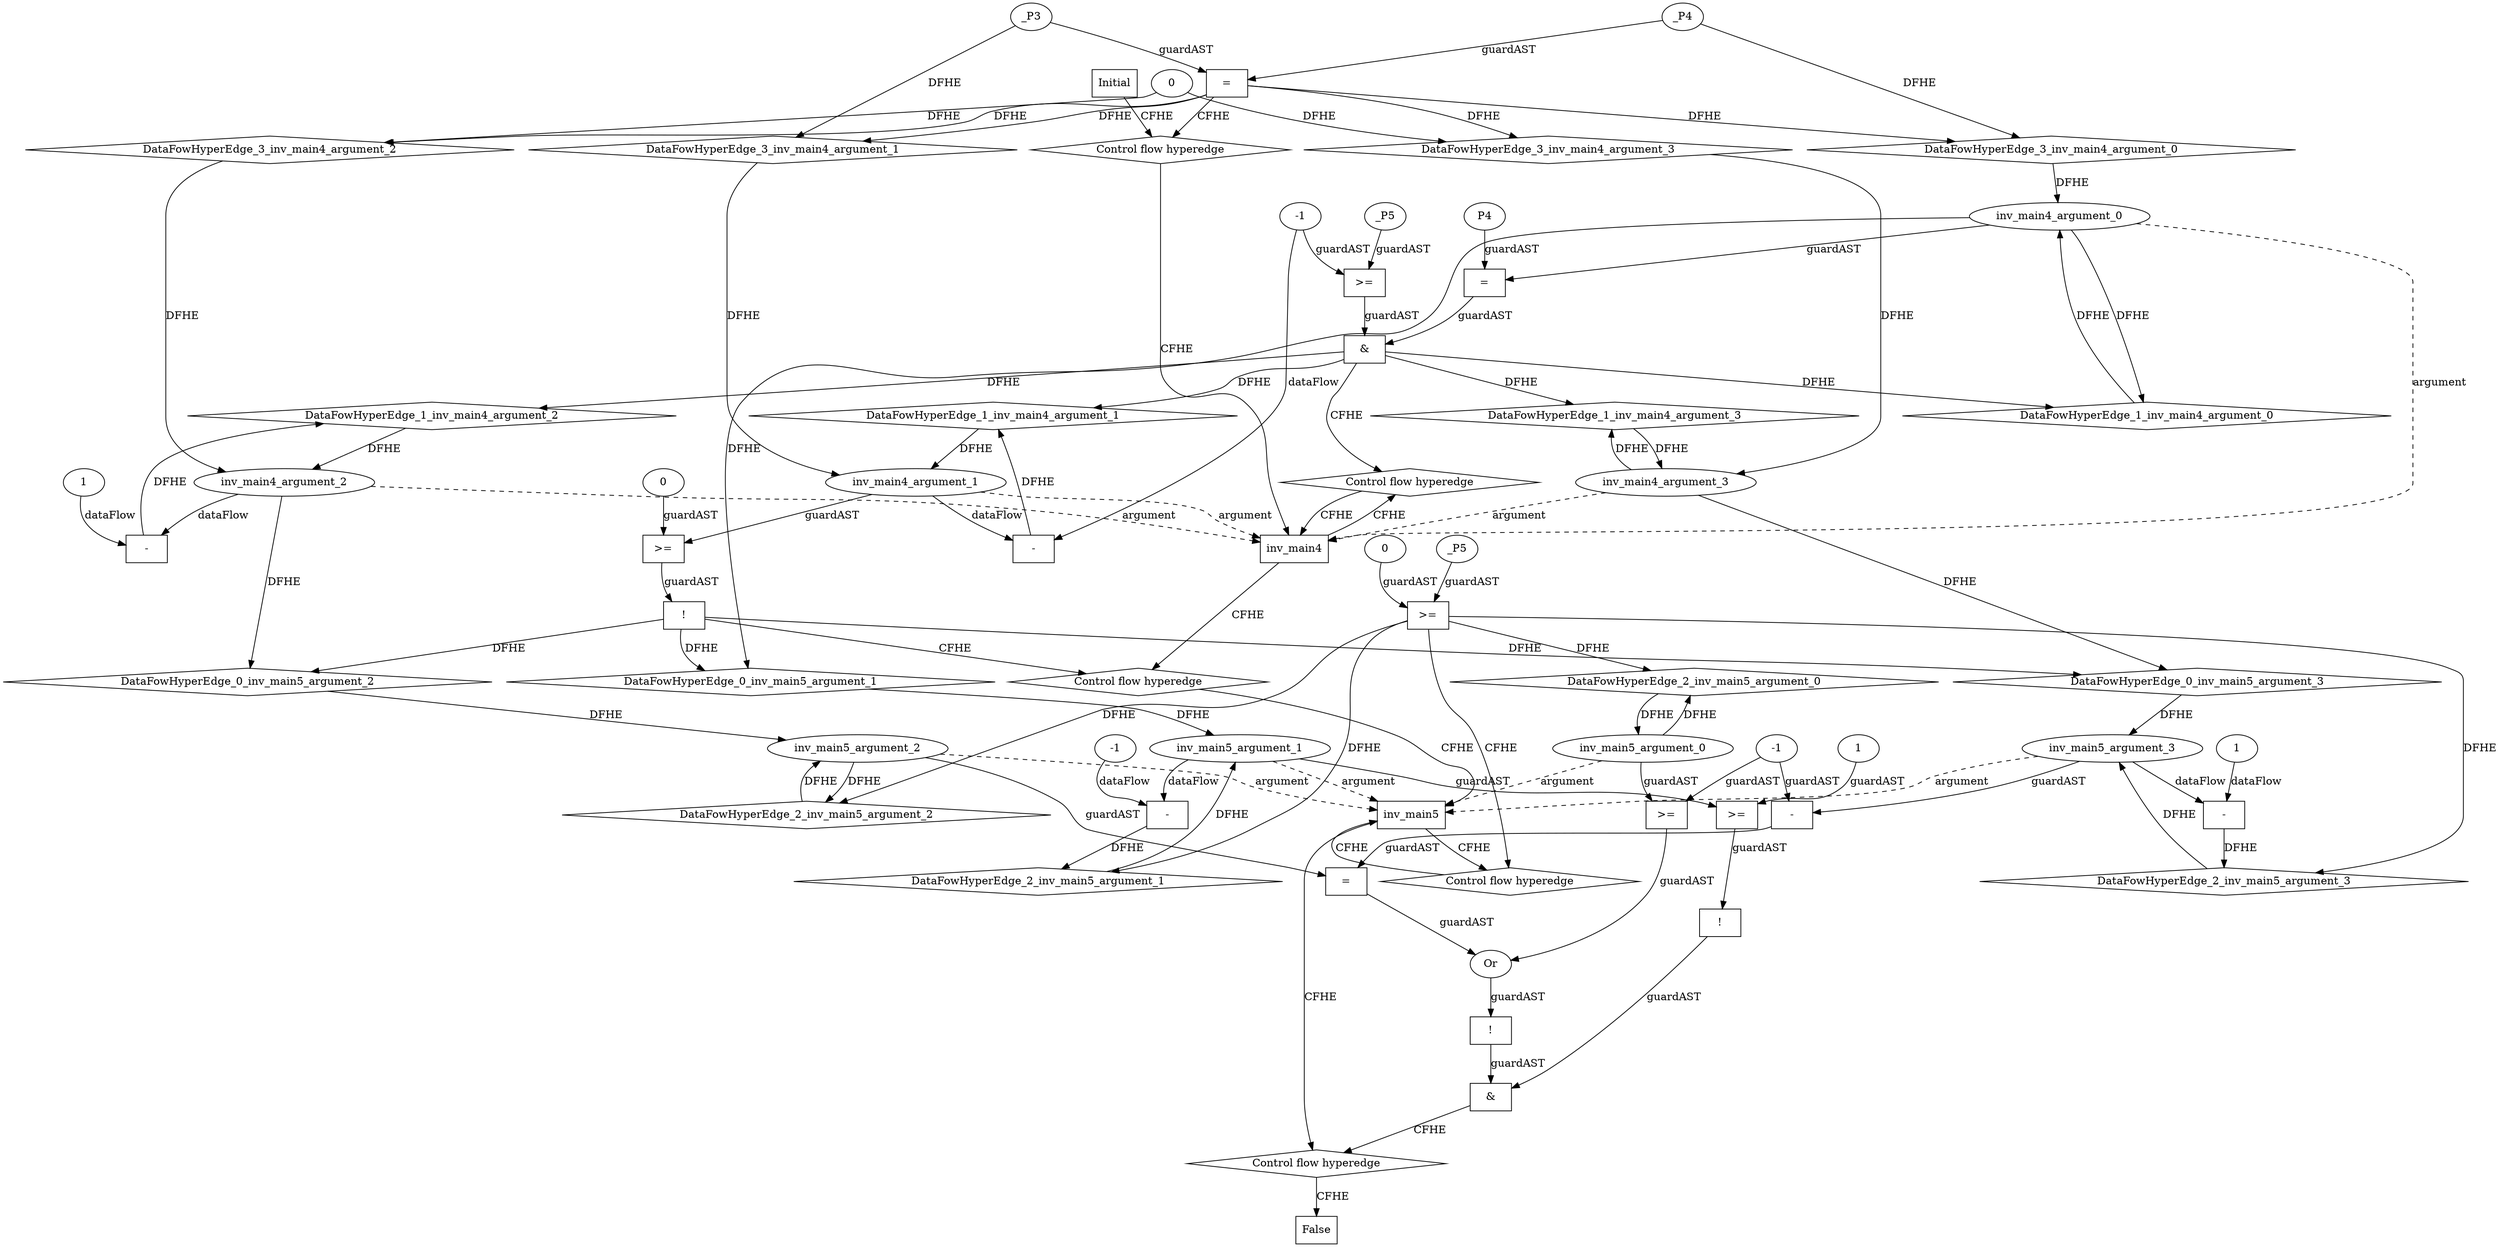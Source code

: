 // Horn Graph
digraph {
	"xxxinv_main5___inv_main4_0xxxguard_0_node_0" [label="!"  nodeName="xxxinv_main5___inv_main4_0xxxguard_0_node_0" class=Operator GNNNodeID=8 shape=rect]
	"xxxinv_main5___inv_main4_0xxxguard_0_node_1" [label=">="  nodeName="xxxinv_main5___inv_main4_0xxxguard_0_node_1" class=Operator GNNNodeID=9 shape=rect]
	"xxxinv_main5___inv_main4_0xxxguard_0_node_3" [label="0"  nodeName="xxxinv_main5___inv_main4_0xxxguard_0_node_3" class=IdealInt GNNNodeID=10]
		"xxxinv_main5___inv_main4_0xxxguard_0_node_1" -> "xxxinv_main5___inv_main4_0xxxguard_0_node_0" [ label="guardAST"]
		"inv_main4_argument_1" -> "xxxinv_main5___inv_main4_0xxxguard_0_node_1" [ label="guardAST"]
		"xxxinv_main5___inv_main4_0xxxguard_0_node_3" -> "xxxinv_main5___inv_main4_0xxxguard_0_node_1" [ label="guardAST"]
	"xxxinv_main4___inv_main4_1xxxdataFlow_0_node_0" [label="-"  nodeName="xxxinv_main4___inv_main4_1xxxdataFlow_0_node_0" class=Operator GNNNodeID=11 shape=rect]
	"xxxinv_main4___inv_main4_1xxxdataFlow_0_node_2" [label="-1"  nodeName="xxxinv_main4___inv_main4_1xxxdataFlow_0_node_2" class=IdealInt GNNNodeID=12]
		"inv_main4_argument_1" -> "xxxinv_main4___inv_main4_1xxxdataFlow_0_node_0" [ label="dataFlow"]
		"xxxinv_main4___inv_main4_1xxxdataFlow_0_node_2" -> "xxxinv_main4___inv_main4_1xxxdataFlow_0_node_0" [ label="dataFlow"]
	"xxxinv_main4___inv_main4_1xxxdataFlow1_node_0" [label="-"  nodeName="xxxinv_main4___inv_main4_1xxxdataFlow1_node_0" class=Operator GNNNodeID=13 shape=rect]
	"xxxinv_main4___inv_main4_1xxxdataFlow1_node_2" [label="1"  nodeName="xxxinv_main4___inv_main4_1xxxdataFlow1_node_2" class=IdealInt GNNNodeID=14]
		"inv_main4_argument_2" -> "xxxinv_main4___inv_main4_1xxxdataFlow1_node_0" [ label="dataFlow"]
		"xxxinv_main4___inv_main4_1xxxdataFlow1_node_2" -> "xxxinv_main4___inv_main4_1xxxdataFlow1_node_0" [ label="dataFlow"]
	"xxxinv_main4___inv_main4_1xxxguard_0_node_0" [label=">="  nodeName="xxxinv_main4___inv_main4_1xxxguard_0_node_0" class=Operator GNNNodeID=15 shape=rect]
	"xxxinv_main4___inv_main4_1xxxguard_0_node_1" [label="_P5"  nodeName="xxxinv_main4___inv_main4_1xxxguard_0_node_1" class=symbolicConstant GNNNodeID=16]
		"xxxinv_main4___inv_main4_1xxxguard_0_node_1" -> "xxxinv_main4___inv_main4_1xxxguard_0_node_0" [ label="guardAST"]
		"xxxinv_main4___inv_main4_1xxxdataFlow_0_node_2" -> "xxxinv_main4___inv_main4_1xxxguard_0_node_0" [ label="guardAST"]
	"xxxinv_main4___inv_main4_1xxxguard1_node_0" [label="="  nodeName="xxxinv_main4___inv_main4_1xxxguard1_node_0" class=Operator GNNNodeID=17 shape=rect]
	"xxxinv_main4___inv_main4_1xxxguard1_node_1" [label="P4"  nodeName="xxxinv_main4___inv_main4_1xxxguard1_node_1" class=symbolicConstant GNNNodeID=18]
		"xxxinv_main4___inv_main4_1xxxguard1_node_1" -> "xxxinv_main4___inv_main4_1xxxguard1_node_0" [ label="guardAST"]
		"inv_main4_argument_0" -> "xxxinv_main4___inv_main4_1xxxguard1_node_0" [ label="guardAST"]
	"xxxinv_main5___inv_main5_2xxxdataFlow_0_node_0" [label="-"  nodeName="xxxinv_main5___inv_main5_2xxxdataFlow_0_node_0" class=Operator GNNNodeID=19 shape=rect]
	"xxxinv_main5___inv_main5_2xxxdataFlow_0_node_2" [label="-1"  nodeName="xxxinv_main5___inv_main5_2xxxdataFlow_0_node_2" class=IdealInt GNNNodeID=20]
		"inv_main5_argument_1" -> "xxxinv_main5___inv_main5_2xxxdataFlow_0_node_0" [ label="dataFlow"]
		"xxxinv_main5___inv_main5_2xxxdataFlow_0_node_2" -> "xxxinv_main5___inv_main5_2xxxdataFlow_0_node_0" [ label="dataFlow"]
	"xxxinv_main5___inv_main5_2xxxdataFlow1_node_0" [label="-"  nodeName="xxxinv_main5___inv_main5_2xxxdataFlow1_node_0" class=Operator GNNNodeID=21 shape=rect]
	"xxxinv_main5___inv_main5_2xxxdataFlow1_node_2" [label="1"  nodeName="xxxinv_main5___inv_main5_2xxxdataFlow1_node_2" class=IdealInt GNNNodeID=22]
		"inv_main5_argument_3" -> "xxxinv_main5___inv_main5_2xxxdataFlow1_node_0" [ label="dataFlow"]
		"xxxinv_main5___inv_main5_2xxxdataFlow1_node_2" -> "xxxinv_main5___inv_main5_2xxxdataFlow1_node_0" [ label="dataFlow"]
	"xxxinv_main5___inv_main5_2xxxguard_0_node_0" [label=">="  nodeName="xxxinv_main5___inv_main5_2xxxguard_0_node_0" class=Operator GNNNodeID=23 shape=rect]
	"xxxinv_main5___inv_main5_2xxxguard_0_node_1" [label="_P5"  nodeName="xxxinv_main5___inv_main5_2xxxguard_0_node_1" class=symbolicConstant GNNNodeID=24]
	"xxxinv_main5___inv_main5_2xxxguard_0_node_2" [label="0"  nodeName="xxxinv_main5___inv_main5_2xxxguard_0_node_2" class=IdealInt GNNNodeID=25]
		"xxxinv_main5___inv_main5_2xxxguard_0_node_1" -> "xxxinv_main5___inv_main5_2xxxguard_0_node_0" [ label="guardAST"]
		"xxxinv_main5___inv_main5_2xxxguard_0_node_2" -> "xxxinv_main5___inv_main5_2xxxguard_0_node_0" [ label="guardAST"]
	"xxxinv_main4___Initial_3xxxdataFlow_0_node_0" [label="_P4"  nodeName="xxxinv_main4___Initial_3xxxdataFlow_0_node_0" class=symbolicConstant GNNNodeID=26]
	"xxxinv_main4___Initial_3xxxdataFlow1_node_0" [label="_P3"  nodeName="xxxinv_main4___Initial_3xxxdataFlow1_node_0" class=symbolicConstant GNNNodeID=27]
	"xxxinv_main4___Initial_3xxxdataFlow2_node_0" [label="0"  nodeName="xxxinv_main4___Initial_3xxxdataFlow2_node_0" class=IdealInt GNNNodeID=28]
	"xxxinv_main4___Initial_3xxxguard_0_node_0" [label="="  nodeName="xxxinv_main4___Initial_3xxxguard_0_node_0" class=Operator GNNNodeID=29 shape=rect]
		"xxxinv_main4___Initial_3xxxdataFlow1_node_0" -> "xxxinv_main4___Initial_3xxxguard_0_node_0" [ label="guardAST"]
		"xxxinv_main4___Initial_3xxxdataFlow_0_node_0" -> "xxxinv_main4___Initial_3xxxguard_0_node_0" [ label="guardAST"]
	"xxxFALSE___inv_main5_4xxxguard_0_node_0" [label="!"  nodeName="xxxFALSE___inv_main5_4xxxguard_0_node_0" class=Operator GNNNodeID=30 shape=rect]
	"xxxFALSE___inv_main5_4xxxguard_0_node_1" [label="Or"  nodeName="xxxFALSE___inv_main5_4xxxguard_0_node_1" class=Operator GNNNodeID=31]
	"xxxFALSE___inv_main5_4xxxguard_0_node_2" [label="="  nodeName="xxxFALSE___inv_main5_4xxxguard_0_node_2" class=Operator GNNNodeID=32 shape=rect]
	"xxxFALSE___inv_main5_4xxxguard_0_node_4" [label="-"  nodeName="xxxFALSE___inv_main5_4xxxguard_0_node_4" class=Operator GNNNodeID=33 shape=rect]
	"xxxFALSE___inv_main5_4xxxguard_0_node_6" [label="-1"  nodeName="xxxFALSE___inv_main5_4xxxguard_0_node_6" class=IdealInt GNNNodeID=34]
	"xxxFALSE___inv_main5_4xxxguard_0_node_7" [label=">="  nodeName="xxxFALSE___inv_main5_4xxxguard_0_node_7" class=Operator GNNNodeID=35 shape=rect]
		"xxxFALSE___inv_main5_4xxxguard_0_node_1" -> "xxxFALSE___inv_main5_4xxxguard_0_node_0" [ label="guardAST"]
		"xxxFALSE___inv_main5_4xxxguard_0_node_2" -> "xxxFALSE___inv_main5_4xxxguard_0_node_1" [ label="guardAST"]
		"xxxFALSE___inv_main5_4xxxguard_0_node_7" -> "xxxFALSE___inv_main5_4xxxguard_0_node_1" [ label="guardAST"]
		"inv_main5_argument_2" -> "xxxFALSE___inv_main5_4xxxguard_0_node_2" [ label="guardAST"]
		"xxxFALSE___inv_main5_4xxxguard_0_node_4" -> "xxxFALSE___inv_main5_4xxxguard_0_node_2" [ label="guardAST"]
		"inv_main5_argument_3" -> "xxxFALSE___inv_main5_4xxxguard_0_node_4" [ label="guardAST"]
		"xxxFALSE___inv_main5_4xxxguard_0_node_6" -> "xxxFALSE___inv_main5_4xxxguard_0_node_4" [ label="guardAST"]
		"xxxFALSE___inv_main5_4xxxguard_0_node_6" -> "xxxFALSE___inv_main5_4xxxguard_0_node_7" [ label="guardAST"]
		"inv_main5_argument_0" -> "xxxFALSE___inv_main5_4xxxguard_0_node_7" [ label="guardAST"]
	"xxxFALSE___inv_main5_4xxxguard1_node_0" [label="!"  nodeName="xxxFALSE___inv_main5_4xxxguard1_node_0" class=Operator GNNNodeID=36 shape=rect]
	"xxxFALSE___inv_main5_4xxxguard1_node_1" [label=">="  nodeName="xxxFALSE___inv_main5_4xxxguard1_node_1" class=Operator GNNNodeID=37 shape=rect]
	"xxxFALSE___inv_main5_4xxxguard1_node_3" [label="1"  nodeName="xxxFALSE___inv_main5_4xxxguard1_node_3" class=IdealInt GNNNodeID=38]
		"xxxFALSE___inv_main5_4xxxguard1_node_1" -> "xxxFALSE___inv_main5_4xxxguard1_node_0" [ label="guardAST"]
		"inv_main5_argument_1" -> "xxxFALSE___inv_main5_4xxxguard1_node_1" [ label="guardAST"]
		"xxxFALSE___inv_main5_4xxxguard1_node_3" -> "xxxFALSE___inv_main5_4xxxguard1_node_1" [ label="guardAST"]
	"inv_main4" [label="inv_main4"  nodeName="inv_main4" class=CONTROL GNNNodeID=39 shape="rect"]
	"inv_main5" [label="inv_main5"  nodeName="inv_main5" class=CONTROL GNNNodeID=40 shape="rect"]
	"FALSE" [label="False"  nodeName=False class=CONTROL GNNNodeID=41 shape="rect"]
	"Initial" [label="Initial"  nodeName=Initial class=CONTROL GNNNodeID=42 shape="rect"]
	"ControlFowHyperEdge_0" [label="Control flow hyperedge"  hyperEdgeNodeID=0 nodeName=ControlFowHyperEdge_0 class=controlFlowHyperEdge shape="diamond"]
		"inv_main4" -> ControlFowHyperEdge_0 [ label="CFHE"]
		"ControlFowHyperEdge_0" -> "inv_main5" [ label="CFHE"]
	"ControlFowHyperEdge_1" [label="Control flow hyperedge"  hyperEdgeNodeID=1 nodeName=ControlFowHyperEdge_1 class=controlFlowHyperEdge shape="diamond"]
		"inv_main4" -> ControlFowHyperEdge_1 [ label="CFHE"]
		"ControlFowHyperEdge_1" -> "inv_main4" [ label="CFHE"]
	"ControlFowHyperEdge_2" [label="Control flow hyperedge"  hyperEdgeNodeID=2 nodeName=ControlFowHyperEdge_2 class=controlFlowHyperEdge shape="diamond"]
		"inv_main5" -> ControlFowHyperEdge_2 [ label="CFHE"]
		"ControlFowHyperEdge_2" -> "inv_main5" [ label="CFHE"]
	"ControlFowHyperEdge_3" [label="Control flow hyperedge"  hyperEdgeNodeID=3 nodeName=ControlFowHyperEdge_3 class=controlFlowHyperEdge shape="diamond"]
		"Initial" -> ControlFowHyperEdge_3 [ label="CFHE"]
		"ControlFowHyperEdge_3" -> "inv_main4" [ label="CFHE"]
	"ControlFowHyperEdge_4" [label="Control flow hyperedge"  hyperEdgeNodeID=4 nodeName=ControlFowHyperEdge_4 class=controlFlowHyperEdge shape="diamond"]
		"inv_main5" -> ControlFowHyperEdge_4 [ label="CFHE"]
		"ControlFowHyperEdge_4" -> "FALSE" [ label="CFHE"]
	"inv_main5_argument_0" [label="inv_main5_argument_0"  nodeName=argument0 class=argument shape=oval GNNNodeID=43 head="inv_main5"]
		"inv_main5_argument_0" -> "inv_main5" [ label="argument" style=dashed]
	"inv_main5_argument_1" [label="inv_main5_argument_1"  nodeName=argument1 class=argument shape=oval GNNNodeID=43 head="inv_main5"]
		"inv_main5_argument_1" -> "inv_main5" [ label="argument" style=dashed]
	"inv_main5_argument_2" [label="inv_main5_argument_2"  nodeName=argument2 class=argument shape=oval GNNNodeID=43 head="inv_main5"]
		"inv_main5_argument_2" -> "inv_main5" [ label="argument" style=dashed]
	"inv_main5_argument_3" [label="inv_main5_argument_3"  nodeName=argument3 class=argument shape=oval GNNNodeID=43 head="inv_main5"]
		"inv_main5_argument_3" -> "inv_main5" [ label="argument" style=dashed]
	"inv_main4_argument_0" [label="inv_main4_argument_0"  nodeName=argument0 class=argument shape=oval GNNNodeID=43 head="inv_main4"]
		"inv_main4_argument_0" -> "inv_main4" [ label="argument" style=dashed]
	"inv_main4_argument_1" [label="inv_main4_argument_1"  nodeName=argument1 class=argument shape=oval GNNNodeID=43 head="inv_main4"]
		"inv_main4_argument_1" -> "inv_main4" [ label="argument" style=dashed]
	"inv_main4_argument_2" [label="inv_main4_argument_2"  nodeName=argument2 class=argument shape=oval GNNNodeID=43 head="inv_main4"]
		"inv_main4_argument_2" -> "inv_main4" [ label="argument" style=dashed]
	"inv_main4_argument_3" [label="inv_main4_argument_3"  nodeName=argument3 class=argument shape=oval GNNNodeID=43 head="inv_main4"]
		"inv_main4_argument_3" -> "inv_main4" [ label="argument" style=dashed]
		"xxxinv_main5___inv_main4_0xxxguard_0_node_0" -> "ControlFowHyperEdge_0" [ label="CFHE"]
	"xxxinv_main4___inv_main4_1xxx_and" [label="&"  andName="xxxinv_main4___inv_main4_1xxx_and" class=Operator shape=rect]
		"xxxinv_main4___inv_main4_1xxxguard_0_node_0" -> "xxxinv_main4___inv_main4_1xxx_and" [ label="guardAST"]
		"xxxinv_main4___inv_main4_1xxxguard1_node_0" -> "xxxinv_main4___inv_main4_1xxx_and" [ label="guardAST"]
		"xxxinv_main4___inv_main4_1xxx_and" -> "ControlFowHyperEdge_1" [ label="CFHE"]
		"xxxinv_main5___inv_main5_2xxxguard_0_node_0" -> "ControlFowHyperEdge_2" [ label="CFHE"]
		"xxxinv_main4___Initial_3xxxguard_0_node_0" -> "ControlFowHyperEdge_3" [ label="CFHE"]
	"xxxFALSE___inv_main5_4xxx_and" [label="&"  andName="xxxFALSE___inv_main5_4xxx_and" class=Operator shape=rect]
		"xxxFALSE___inv_main5_4xxxguard_0_node_0" -> "xxxFALSE___inv_main5_4xxx_and" [ label="guardAST"]
		"xxxFALSE___inv_main5_4xxxguard1_node_0" -> "xxxFALSE___inv_main5_4xxx_and" [ label="guardAST"]
		"xxxFALSE___inv_main5_4xxx_and" -> "ControlFowHyperEdge_4" [ label="CFHE"]
		"inv_main4_argument_2" -> "DataFowHyperEdge_0_inv_main5_argument_2" [ label="DFHE"]
	"DataFowHyperEdge_0_inv_main5_argument_2" [label="DataFowHyperEdge_0_inv_main5_argument_2"  nodeName="DataFowHyperEdge_0_inv_main5_argument_2" class=DataFlowHyperedge shape=diamond]
		"DataFowHyperEdge_0_inv_main5_argument_2" -> "inv_main5_argument_2" [ label="DFHE"]
		"xxxinv_main5___inv_main4_0xxxguard_0_node_0" -> "DataFowHyperEdge_0_inv_main5_argument_2" [ label="DFHE"]
		"inv_main4_argument_3" -> "DataFowHyperEdge_0_inv_main5_argument_3" [ label="DFHE"]
	"DataFowHyperEdge_0_inv_main5_argument_3" [label="DataFowHyperEdge_0_inv_main5_argument_3"  nodeName="DataFowHyperEdge_0_inv_main5_argument_3" class=DataFlowHyperedge shape=diamond]
		"DataFowHyperEdge_0_inv_main5_argument_3" -> "inv_main5_argument_3" [ label="DFHE"]
		"xxxinv_main5___inv_main4_0xxxguard_0_node_0" -> "DataFowHyperEdge_0_inv_main5_argument_3" [ label="DFHE"]
		"inv_main4_argument_0" -> "DataFowHyperEdge_1_inv_main4_argument_0" [ label="DFHE"]
	"DataFowHyperEdge_1_inv_main4_argument_0" [label="DataFowHyperEdge_1_inv_main4_argument_0"  nodeName="DataFowHyperEdge_1_inv_main4_argument_0" class=DataFlowHyperedge shape=diamond]
		"DataFowHyperEdge_1_inv_main4_argument_0" -> "inv_main4_argument_0" [ label="DFHE"]
		"xxxinv_main4___inv_main4_1xxx_and" -> "DataFowHyperEdge_1_inv_main4_argument_0" [ label="DFHE"]
		"inv_main4_argument_3" -> "DataFowHyperEdge_1_inv_main4_argument_3" [ label="DFHE"]
	"DataFowHyperEdge_1_inv_main4_argument_3" [label="DataFowHyperEdge_1_inv_main4_argument_3"  nodeName="DataFowHyperEdge_1_inv_main4_argument_3" class=DataFlowHyperedge shape=diamond]
		"DataFowHyperEdge_1_inv_main4_argument_3" -> "inv_main4_argument_3" [ label="DFHE"]
		"xxxinv_main4___inv_main4_1xxx_and" -> "DataFowHyperEdge_1_inv_main4_argument_3" [ label="DFHE"]
		"inv_main5_argument_0" -> "DataFowHyperEdge_2_inv_main5_argument_0" [ label="DFHE"]
	"DataFowHyperEdge_2_inv_main5_argument_0" [label="DataFowHyperEdge_2_inv_main5_argument_0"  nodeName="DataFowHyperEdge_2_inv_main5_argument_0" class=DataFlowHyperedge shape=diamond]
		"DataFowHyperEdge_2_inv_main5_argument_0" -> "inv_main5_argument_0" [ label="DFHE"]
		"xxxinv_main5___inv_main5_2xxxguard_0_node_0" -> "DataFowHyperEdge_2_inv_main5_argument_0" [ label="DFHE"]
		"inv_main5_argument_2" -> "DataFowHyperEdge_2_inv_main5_argument_2" [ label="DFHE"]
	"DataFowHyperEdge_2_inv_main5_argument_2" [label="DataFowHyperEdge_2_inv_main5_argument_2"  nodeName="DataFowHyperEdge_2_inv_main5_argument_2" class=DataFlowHyperedge shape=diamond]
		"DataFowHyperEdge_2_inv_main5_argument_2" -> "inv_main5_argument_2" [ label="DFHE"]
		"xxxinv_main5___inv_main5_2xxxguard_0_node_0" -> "DataFowHyperEdge_2_inv_main5_argument_2" [ label="DFHE"]
	"DataFowHyperEdge_0_inv_main5_argument_1" [label="DataFowHyperEdge_0_inv_main5_argument_1"  nodeName="DataFowHyperEdge_0_inv_main5_argument_1" class=DataFlowHyperedge shape=diamond]
		"DataFowHyperEdge_0_inv_main5_argument_1" -> "inv_main5_argument_1" [ label="DFHE"]
		"xxxinv_main5___inv_main4_0xxxguard_0_node_0" -> "DataFowHyperEdge_0_inv_main5_argument_1" [ label="DFHE"]
		"inv_main4_argument_0" -> "DataFowHyperEdge_0_inv_main5_argument_1" [ label="DFHE"]
	"DataFowHyperEdge_1_inv_main4_argument_1" [label="DataFowHyperEdge_1_inv_main4_argument_1"  nodeName="DataFowHyperEdge_1_inv_main4_argument_1" class=DataFlowHyperedge shape=diamond]
		"DataFowHyperEdge_1_inv_main4_argument_1" -> "inv_main4_argument_1" [ label="DFHE"]
		"xxxinv_main4___inv_main4_1xxx_and" -> "DataFowHyperEdge_1_inv_main4_argument_1" [ label="DFHE"]
		"xxxinv_main4___inv_main4_1xxxdataFlow_0_node_0" -> "DataFowHyperEdge_1_inv_main4_argument_1" [ label="DFHE"]
	"DataFowHyperEdge_1_inv_main4_argument_2" [label="DataFowHyperEdge_1_inv_main4_argument_2"  nodeName="DataFowHyperEdge_1_inv_main4_argument_2" class=DataFlowHyperedge shape=diamond]
		"DataFowHyperEdge_1_inv_main4_argument_2" -> "inv_main4_argument_2" [ label="DFHE"]
		"xxxinv_main4___inv_main4_1xxx_and" -> "DataFowHyperEdge_1_inv_main4_argument_2" [ label="DFHE"]
		"xxxinv_main4___inv_main4_1xxxdataFlow1_node_0" -> "DataFowHyperEdge_1_inv_main4_argument_2" [ label="DFHE"]
	"DataFowHyperEdge_2_inv_main5_argument_1" [label="DataFowHyperEdge_2_inv_main5_argument_1"  nodeName="DataFowHyperEdge_2_inv_main5_argument_1" class=DataFlowHyperedge shape=diamond]
		"DataFowHyperEdge_2_inv_main5_argument_1" -> "inv_main5_argument_1" [ label="DFHE"]
		"xxxinv_main5___inv_main5_2xxxguard_0_node_0" -> "DataFowHyperEdge_2_inv_main5_argument_1" [ label="DFHE"]
		"xxxinv_main5___inv_main5_2xxxdataFlow_0_node_0" -> "DataFowHyperEdge_2_inv_main5_argument_1" [ label="DFHE"]
	"DataFowHyperEdge_2_inv_main5_argument_3" [label="DataFowHyperEdge_2_inv_main5_argument_3"  nodeName="DataFowHyperEdge_2_inv_main5_argument_3" class=DataFlowHyperedge shape=diamond]
		"DataFowHyperEdge_2_inv_main5_argument_3" -> "inv_main5_argument_3" [ label="DFHE"]
		"xxxinv_main5___inv_main5_2xxxguard_0_node_0" -> "DataFowHyperEdge_2_inv_main5_argument_3" [ label="DFHE"]
		"xxxinv_main5___inv_main5_2xxxdataFlow1_node_0" -> "DataFowHyperEdge_2_inv_main5_argument_3" [ label="DFHE"]
	"DataFowHyperEdge_3_inv_main4_argument_0" [label="DataFowHyperEdge_3_inv_main4_argument_0"  nodeName="DataFowHyperEdge_3_inv_main4_argument_0" class=DataFlowHyperedge shape=diamond]
		"DataFowHyperEdge_3_inv_main4_argument_0" -> "inv_main4_argument_0" [ label="DFHE"]
		"xxxinv_main4___Initial_3xxxguard_0_node_0" -> "DataFowHyperEdge_3_inv_main4_argument_0" [ label="DFHE"]
		"xxxinv_main4___Initial_3xxxdataFlow_0_node_0" -> "DataFowHyperEdge_3_inv_main4_argument_0" [ label="DFHE"]
	"DataFowHyperEdge_3_inv_main4_argument_1" [label="DataFowHyperEdge_3_inv_main4_argument_1"  nodeName="DataFowHyperEdge_3_inv_main4_argument_1" class=DataFlowHyperedge shape=diamond]
		"DataFowHyperEdge_3_inv_main4_argument_1" -> "inv_main4_argument_1" [ label="DFHE"]
		"xxxinv_main4___Initial_3xxxguard_0_node_0" -> "DataFowHyperEdge_3_inv_main4_argument_1" [ label="DFHE"]
		"xxxinv_main4___Initial_3xxxdataFlow1_node_0" -> "DataFowHyperEdge_3_inv_main4_argument_1" [ label="DFHE"]
	"DataFowHyperEdge_3_inv_main4_argument_2" [label="DataFowHyperEdge_3_inv_main4_argument_2"  nodeName="DataFowHyperEdge_3_inv_main4_argument_2" class=DataFlowHyperedge shape=diamond]
		"DataFowHyperEdge_3_inv_main4_argument_2" -> "inv_main4_argument_2" [ label="DFHE"]
		"xxxinv_main4___Initial_3xxxguard_0_node_0" -> "DataFowHyperEdge_3_inv_main4_argument_2" [ label="DFHE"]
		"xxxinv_main4___Initial_3xxxdataFlow2_node_0" -> "DataFowHyperEdge_3_inv_main4_argument_2" [ label="DFHE"]
	"DataFowHyperEdge_3_inv_main4_argument_3" [label="DataFowHyperEdge_3_inv_main4_argument_3"  nodeName="DataFowHyperEdge_3_inv_main4_argument_3" class=DataFlowHyperedge shape=diamond]
		"DataFowHyperEdge_3_inv_main4_argument_3" -> "inv_main4_argument_3" [ label="DFHE"]
		"xxxinv_main4___Initial_3xxxguard_0_node_0" -> "DataFowHyperEdge_3_inv_main4_argument_3" [ label="DFHE"]
		"xxxinv_main4___Initial_3xxxdataFlow2_node_0" -> "DataFowHyperEdge_3_inv_main4_argument_3" [ label="DFHE"]
}
